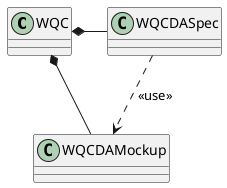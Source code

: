 @startuml
'https://plantuml.com/class-diagram

class WQC

WQC *- WQCDASpec
WQCDASpec ..> WQCDAMockup : <<use>>
WQC *- WQCDAMockup
@enduml
